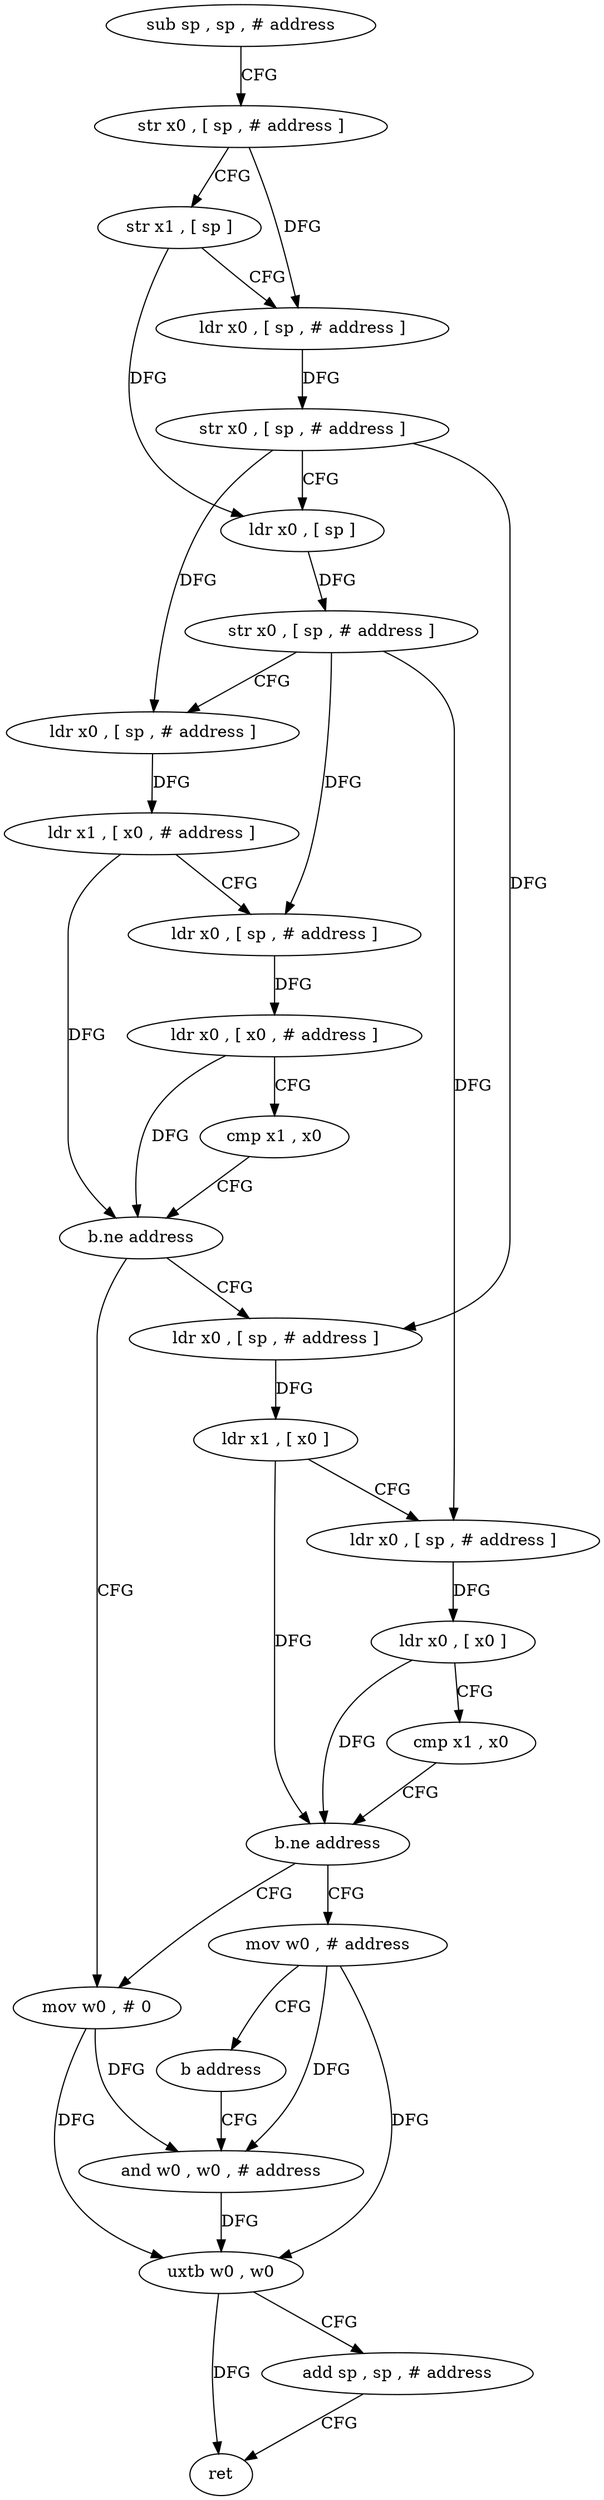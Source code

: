 digraph "func" {
"4303768" [label = "sub sp , sp , # address" ]
"4303772" [label = "str x0 , [ sp , # address ]" ]
"4303776" [label = "str x1 , [ sp ]" ]
"4303780" [label = "ldr x0 , [ sp , # address ]" ]
"4303784" [label = "str x0 , [ sp , # address ]" ]
"4303788" [label = "ldr x0 , [ sp ]" ]
"4303792" [label = "str x0 , [ sp , # address ]" ]
"4303796" [label = "ldr x0 , [ sp , # address ]" ]
"4303800" [label = "ldr x1 , [ x0 , # address ]" ]
"4303804" [label = "ldr x0 , [ sp , # address ]" ]
"4303808" [label = "ldr x0 , [ x0 , # address ]" ]
"4303812" [label = "cmp x1 , x0" ]
"4303816" [label = "b.ne address" ]
"4303852" [label = "mov w0 , # 0" ]
"4303820" [label = "ldr x0 , [ sp , # address ]" ]
"4303856" [label = "and w0 , w0 , # address" ]
"4303824" [label = "ldr x1 , [ x0 ]" ]
"4303828" [label = "ldr x0 , [ sp , # address ]" ]
"4303832" [label = "ldr x0 , [ x0 ]" ]
"4303836" [label = "cmp x1 , x0" ]
"4303840" [label = "b.ne address" ]
"4303844" [label = "mov w0 , # address" ]
"4303848" [label = "b address" ]
"4303860" [label = "uxtb w0 , w0" ]
"4303864" [label = "add sp , sp , # address" ]
"4303868" [label = "ret" ]
"4303768" -> "4303772" [ label = "CFG" ]
"4303772" -> "4303776" [ label = "CFG" ]
"4303772" -> "4303780" [ label = "DFG" ]
"4303776" -> "4303780" [ label = "CFG" ]
"4303776" -> "4303788" [ label = "DFG" ]
"4303780" -> "4303784" [ label = "DFG" ]
"4303784" -> "4303788" [ label = "CFG" ]
"4303784" -> "4303796" [ label = "DFG" ]
"4303784" -> "4303820" [ label = "DFG" ]
"4303788" -> "4303792" [ label = "DFG" ]
"4303792" -> "4303796" [ label = "CFG" ]
"4303792" -> "4303804" [ label = "DFG" ]
"4303792" -> "4303828" [ label = "DFG" ]
"4303796" -> "4303800" [ label = "DFG" ]
"4303800" -> "4303804" [ label = "CFG" ]
"4303800" -> "4303816" [ label = "DFG" ]
"4303804" -> "4303808" [ label = "DFG" ]
"4303808" -> "4303812" [ label = "CFG" ]
"4303808" -> "4303816" [ label = "DFG" ]
"4303812" -> "4303816" [ label = "CFG" ]
"4303816" -> "4303852" [ label = "CFG" ]
"4303816" -> "4303820" [ label = "CFG" ]
"4303852" -> "4303856" [ label = "DFG" ]
"4303852" -> "4303860" [ label = "DFG" ]
"4303820" -> "4303824" [ label = "DFG" ]
"4303856" -> "4303860" [ label = "DFG" ]
"4303824" -> "4303828" [ label = "CFG" ]
"4303824" -> "4303840" [ label = "DFG" ]
"4303828" -> "4303832" [ label = "DFG" ]
"4303832" -> "4303836" [ label = "CFG" ]
"4303832" -> "4303840" [ label = "DFG" ]
"4303836" -> "4303840" [ label = "CFG" ]
"4303840" -> "4303852" [ label = "CFG" ]
"4303840" -> "4303844" [ label = "CFG" ]
"4303844" -> "4303848" [ label = "CFG" ]
"4303844" -> "4303856" [ label = "DFG" ]
"4303844" -> "4303860" [ label = "DFG" ]
"4303848" -> "4303856" [ label = "CFG" ]
"4303860" -> "4303864" [ label = "CFG" ]
"4303860" -> "4303868" [ label = "DFG" ]
"4303864" -> "4303868" [ label = "CFG" ]
}
